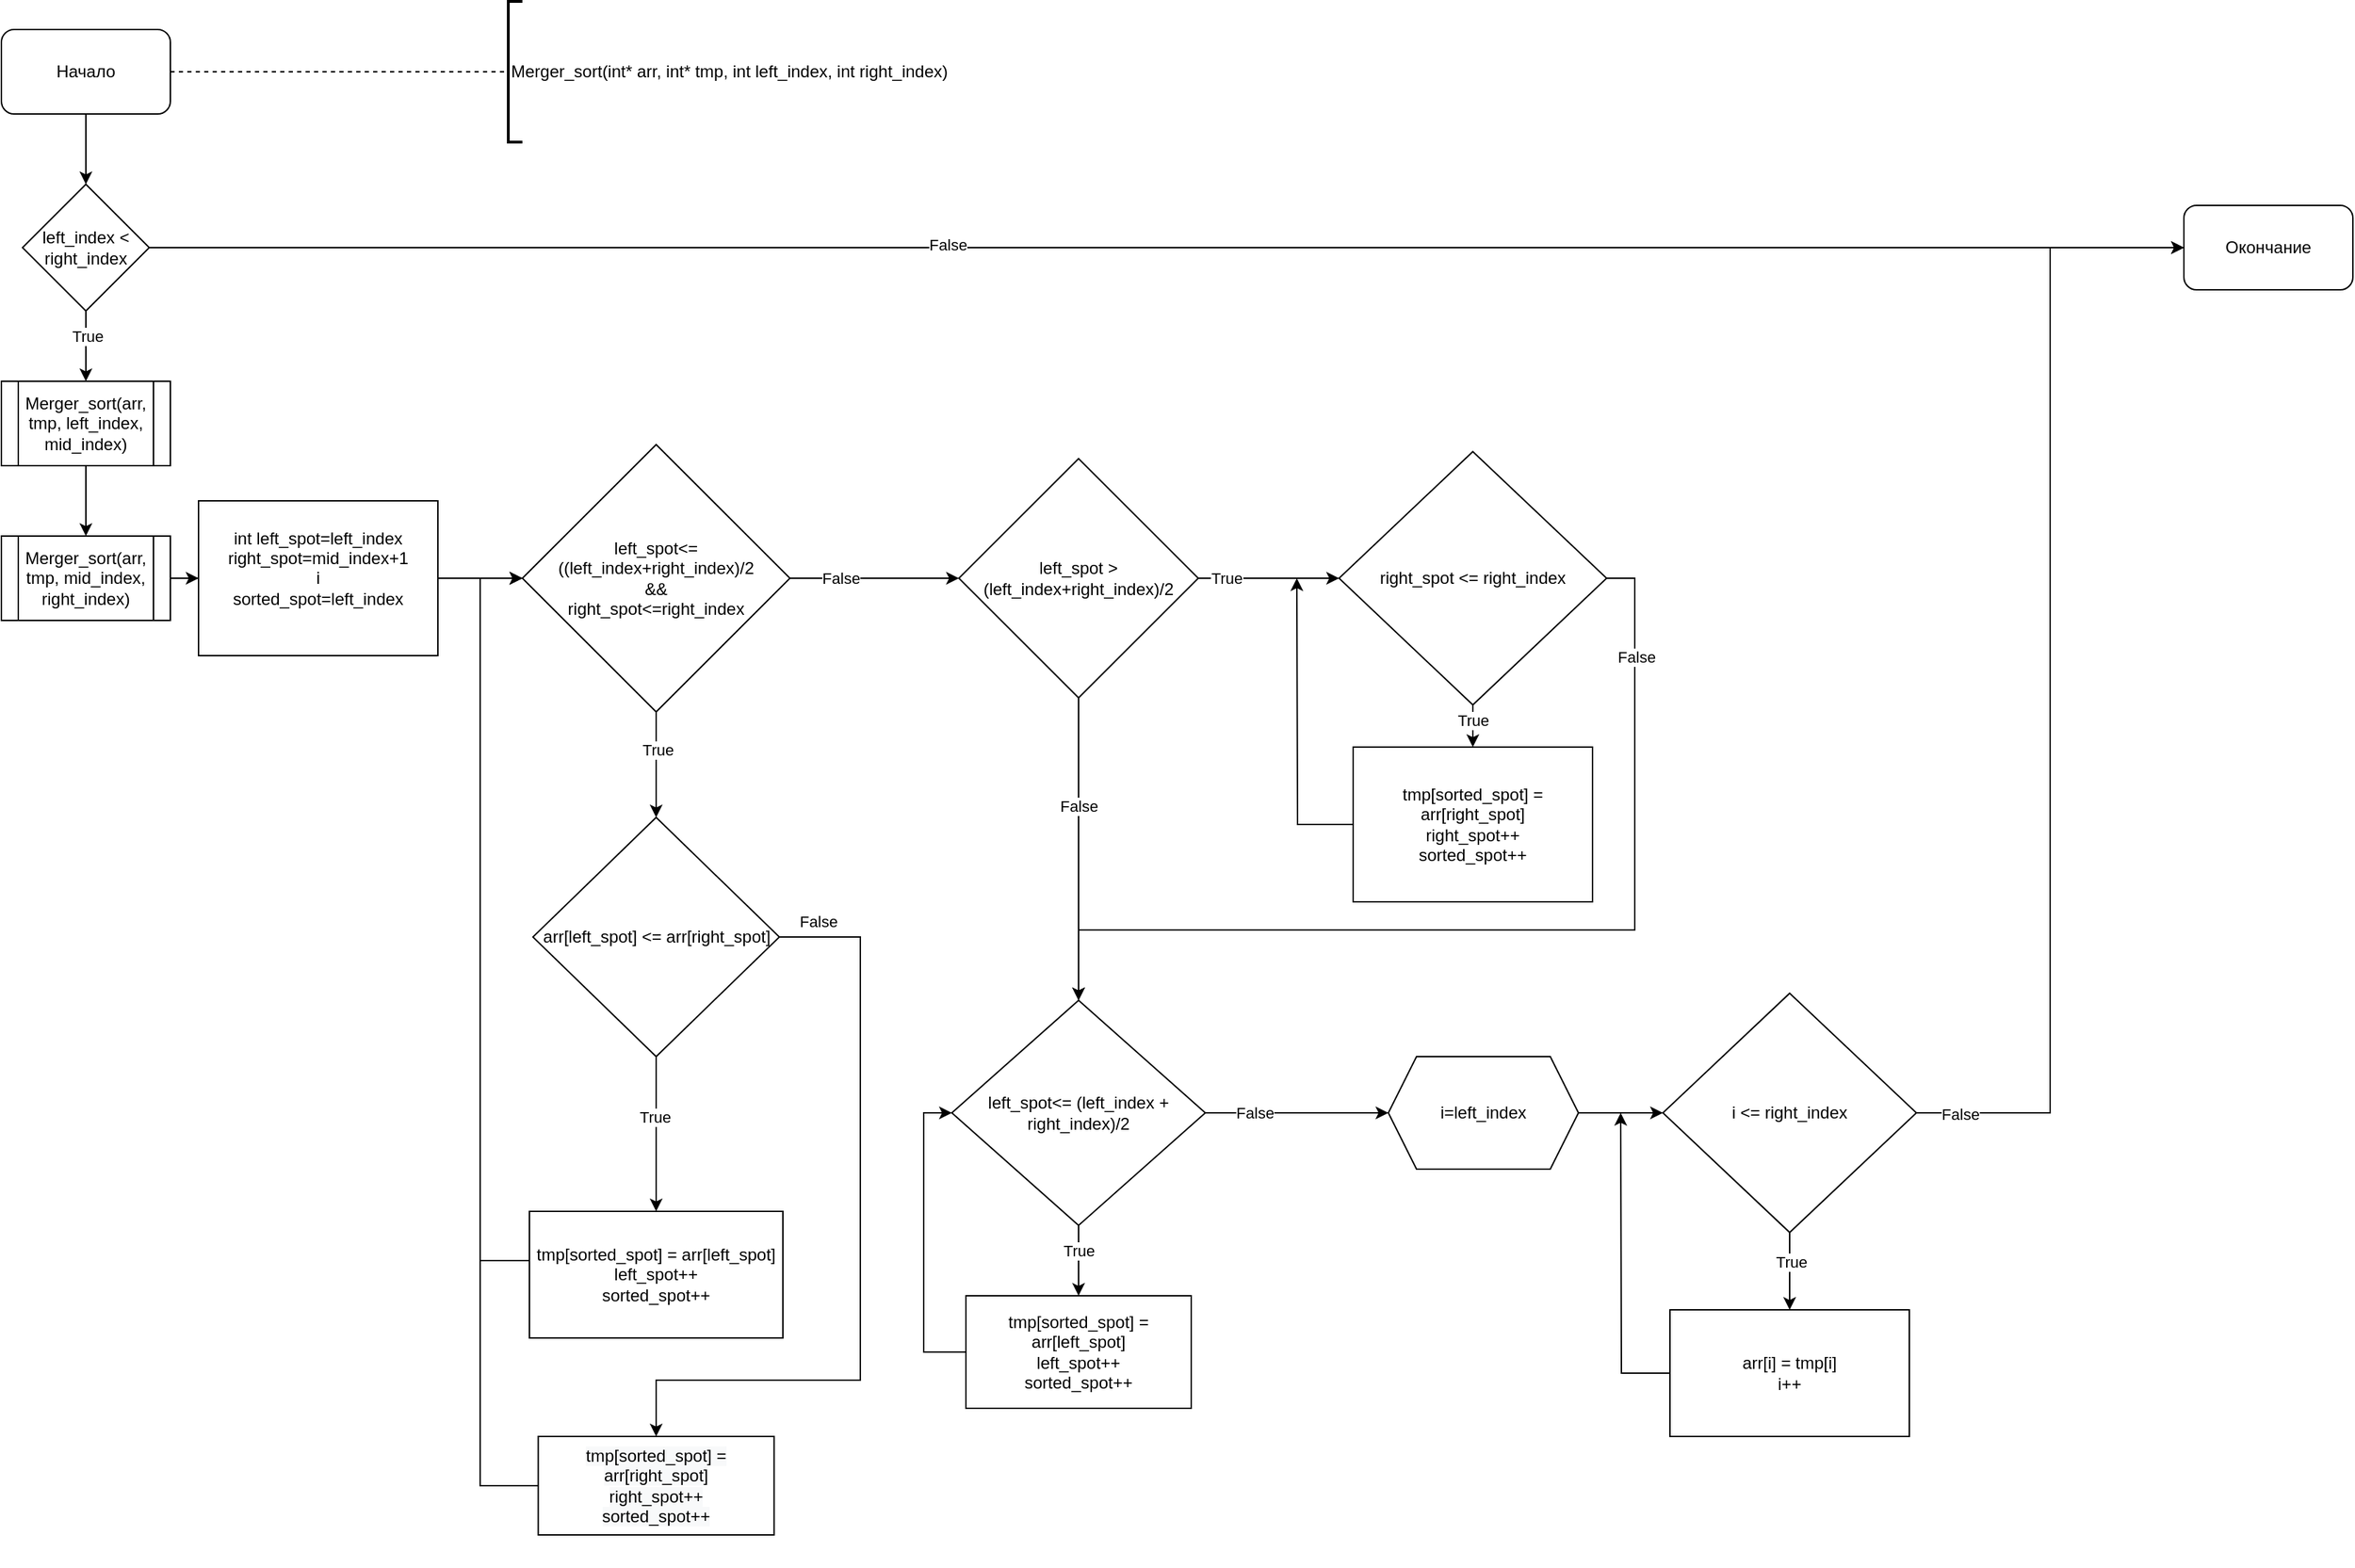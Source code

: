 <mxfile version="15.6.8" type="github">
  <diagram id="jkDw5KnAWA2Iy1HF7PQo" name="Page-1">
    <mxGraphModel dx="2370" dy="2370" grid="1" gridSize="10" guides="1" tooltips="1" connect="1" arrows="1" fold="1" page="1" pageScale="1" pageWidth="850" pageHeight="1100" math="0" shadow="0">
      <root>
        <mxCell id="0" />
        <mxCell id="1" parent="0" />
        <mxCell id="MXh0XPTJ4W-5BztZ-EwL-6" value="" style="edgeStyle=orthogonalEdgeStyle;rounded=0;orthogonalLoop=1;jettySize=auto;html=1;" edge="1" parent="1" source="MXh0XPTJ4W-5BztZ-EwL-1" target="MXh0XPTJ4W-5BztZ-EwL-5">
          <mxGeometry relative="1" as="geometry" />
        </mxCell>
        <mxCell id="MXh0XPTJ4W-5BztZ-EwL-1" value="Начало" style="rounded=1;whiteSpace=wrap;html=1;" vertex="1" parent="1">
          <mxGeometry x="40" y="20" width="120" height="60" as="geometry" />
        </mxCell>
        <mxCell id="MXh0XPTJ4W-5BztZ-EwL-2" value="Merger_sort(int* arr, int* tmp, int left_index, int right_index)" style="strokeWidth=2;html=1;shape=mxgraph.flowchart.annotation_1;align=left;pointerEvents=1;" vertex="1" parent="1">
          <mxGeometry x="400" width="10" height="100" as="geometry" />
        </mxCell>
        <mxCell id="MXh0XPTJ4W-5BztZ-EwL-4" value="" style="endArrow=none;dashed=1;html=1;rounded=0;exitX=1;exitY=0.5;exitDx=0;exitDy=0;entryX=0;entryY=0.5;entryDx=0;entryDy=0;entryPerimeter=0;" edge="1" parent="1" source="MXh0XPTJ4W-5BztZ-EwL-1" target="MXh0XPTJ4W-5BztZ-EwL-2">
          <mxGeometry width="50" height="50" relative="1" as="geometry">
            <mxPoint x="400" y="320" as="sourcePoint" />
            <mxPoint x="450" y="270" as="targetPoint" />
          </mxGeometry>
        </mxCell>
        <mxCell id="MXh0XPTJ4W-5BztZ-EwL-10" value="" style="edgeStyle=orthogonalEdgeStyle;rounded=0;orthogonalLoop=1;jettySize=auto;html=1;" edge="1" parent="1" source="MXh0XPTJ4W-5BztZ-EwL-5" target="MXh0XPTJ4W-5BztZ-EwL-7">
          <mxGeometry relative="1" as="geometry" />
        </mxCell>
        <mxCell id="MXh0XPTJ4W-5BztZ-EwL-11" value="True" style="edgeLabel;html=1;align=center;verticalAlign=middle;resizable=0;points=[];" vertex="1" connectable="0" parent="MXh0XPTJ4W-5BztZ-EwL-10">
          <mxGeometry x="-0.301" y="1" relative="1" as="geometry">
            <mxPoint as="offset" />
          </mxGeometry>
        </mxCell>
        <mxCell id="MXh0XPTJ4W-5BztZ-EwL-13" value="" style="edgeStyle=orthogonalEdgeStyle;rounded=0;orthogonalLoop=1;jettySize=auto;html=1;" edge="1" parent="1" source="MXh0XPTJ4W-5BztZ-EwL-5" target="MXh0XPTJ4W-5BztZ-EwL-12">
          <mxGeometry relative="1" as="geometry" />
        </mxCell>
        <mxCell id="MXh0XPTJ4W-5BztZ-EwL-14" value="False" style="edgeLabel;html=1;align=center;verticalAlign=middle;resizable=0;points=[];" vertex="1" connectable="0" parent="MXh0XPTJ4W-5BztZ-EwL-13">
          <mxGeometry x="-0.216" y="2" relative="1" as="geometry">
            <mxPoint as="offset" />
          </mxGeometry>
        </mxCell>
        <mxCell id="MXh0XPTJ4W-5BztZ-EwL-5" value="left_index &amp;lt; right_index" style="rhombus;whiteSpace=wrap;html=1;" vertex="1" parent="1">
          <mxGeometry x="55" y="130" width="90" height="90" as="geometry" />
        </mxCell>
        <mxCell id="MXh0XPTJ4W-5BztZ-EwL-9" value="" style="edgeStyle=orthogonalEdgeStyle;rounded=0;orthogonalLoop=1;jettySize=auto;html=1;" edge="1" parent="1" source="MXh0XPTJ4W-5BztZ-EwL-7" target="MXh0XPTJ4W-5BztZ-EwL-8">
          <mxGeometry relative="1" as="geometry" />
        </mxCell>
        <mxCell id="MXh0XPTJ4W-5BztZ-EwL-7" value="Merger_sort(arr, tmp, left_index, mid_index)" style="shape=process;whiteSpace=wrap;html=1;backgroundOutline=1;" vertex="1" parent="1">
          <mxGeometry x="40" y="270" width="120" height="60" as="geometry" />
        </mxCell>
        <mxCell id="MXh0XPTJ4W-5BztZ-EwL-18" value="" style="edgeStyle=orthogonalEdgeStyle;rounded=0;orthogonalLoop=1;jettySize=auto;html=1;entryX=0;entryY=0.5;entryDx=0;entryDy=0;" edge="1" parent="1" source="MXh0XPTJ4W-5BztZ-EwL-8" target="MXh0XPTJ4W-5BztZ-EwL-41">
          <mxGeometry relative="1" as="geometry">
            <mxPoint x="220" y="410" as="targetPoint" />
          </mxGeometry>
        </mxCell>
        <mxCell id="MXh0XPTJ4W-5BztZ-EwL-8" value="Merger_sort(arr, tmp, mid_index, right_index)" style="shape=process;whiteSpace=wrap;html=1;backgroundOutline=1;" vertex="1" parent="1">
          <mxGeometry x="40" y="380" width="120" height="60" as="geometry" />
        </mxCell>
        <mxCell id="MXh0XPTJ4W-5BztZ-EwL-12" value="Окончание" style="rounded=1;whiteSpace=wrap;html=1;" vertex="1" parent="1">
          <mxGeometry x="1590" y="145" width="120" height="60" as="geometry" />
        </mxCell>
        <mxCell id="MXh0XPTJ4W-5BztZ-EwL-20" value="" style="edgeStyle=orthogonalEdgeStyle;rounded=0;orthogonalLoop=1;jettySize=auto;html=1;exitX=1;exitY=0.5;exitDx=0;exitDy=0;" edge="1" parent="1" source="MXh0XPTJ4W-5BztZ-EwL-41" target="MXh0XPTJ4W-5BztZ-EwL-19">
          <mxGeometry relative="1" as="geometry">
            <mxPoint x="360" y="410" as="sourcePoint" />
          </mxGeometry>
        </mxCell>
        <mxCell id="MXh0XPTJ4W-5BztZ-EwL-26" value="" style="edgeStyle=orthogonalEdgeStyle;rounded=0;orthogonalLoop=1;jettySize=auto;html=1;" edge="1" parent="1" source="MXh0XPTJ4W-5BztZ-EwL-19" target="MXh0XPTJ4W-5BztZ-EwL-21">
          <mxGeometry relative="1" as="geometry" />
        </mxCell>
        <mxCell id="MXh0XPTJ4W-5BztZ-EwL-28" value="True" style="edgeLabel;html=1;align=center;verticalAlign=middle;resizable=0;points=[];" vertex="1" connectable="0" parent="MXh0XPTJ4W-5BztZ-EwL-26">
          <mxGeometry x="-0.276" y="1" relative="1" as="geometry">
            <mxPoint as="offset" />
          </mxGeometry>
        </mxCell>
        <mxCell id="MXh0XPTJ4W-5BztZ-EwL-30" style="edgeStyle=orthogonalEdgeStyle;rounded=0;orthogonalLoop=1;jettySize=auto;html=1;exitX=1;exitY=0.5;exitDx=0;exitDy=0;entryX=0.5;entryY=0;entryDx=0;entryDy=0;" edge="1" parent="1" source="MXh0XPTJ4W-5BztZ-EwL-21" target="MXh0XPTJ4W-5BztZ-EwL-42">
          <mxGeometry relative="1" as="geometry">
            <mxPoint x="670" y="1430" as="targetPoint" />
            <Array as="points">
              <mxPoint x="650" y="665" />
              <mxPoint x="650" y="980" />
              <mxPoint x="505" y="980" />
            </Array>
          </mxGeometry>
        </mxCell>
        <mxCell id="MXh0XPTJ4W-5BztZ-EwL-31" value="False" style="edgeLabel;html=1;align=center;verticalAlign=middle;resizable=0;points=[];" vertex="1" connectable="0" parent="MXh0XPTJ4W-5BztZ-EwL-30">
          <mxGeometry x="-0.264" relative="1" as="geometry">
            <mxPoint x="-30" y="-159" as="offset" />
          </mxGeometry>
        </mxCell>
        <mxCell id="MXh0XPTJ4W-5BztZ-EwL-34" style="edgeStyle=orthogonalEdgeStyle;rounded=0;orthogonalLoop=1;jettySize=auto;html=1;exitX=1;exitY=0.5;exitDx=0;exitDy=0;" edge="1" parent="1" source="MXh0XPTJ4W-5BztZ-EwL-19" target="MXh0XPTJ4W-5BztZ-EwL-33">
          <mxGeometry relative="1" as="geometry" />
        </mxCell>
        <mxCell id="MXh0XPTJ4W-5BztZ-EwL-35" value="False" style="edgeLabel;html=1;align=center;verticalAlign=middle;resizable=0;points=[];" vertex="1" connectable="0" parent="MXh0XPTJ4W-5BztZ-EwL-34">
          <mxGeometry x="-0.397" relative="1" as="geometry">
            <mxPoint as="offset" />
          </mxGeometry>
        </mxCell>
        <mxCell id="MXh0XPTJ4W-5BztZ-EwL-19" value="left_spot&amp;lt;=((left_index+right_index)/2&lt;br&gt;&amp;amp;&amp;amp;&lt;br&gt;right_spot&amp;lt;=right_index" style="rhombus;whiteSpace=wrap;html=1;" vertex="1" parent="1">
          <mxGeometry x="410" y="315" width="190" height="190" as="geometry" />
        </mxCell>
        <mxCell id="MXh0XPTJ4W-5BztZ-EwL-25" value="" style="edgeStyle=orthogonalEdgeStyle;rounded=0;orthogonalLoop=1;jettySize=auto;html=1;entryX=0.5;entryY=0;entryDx=0;entryDy=0;" edge="1" parent="1" source="MXh0XPTJ4W-5BztZ-EwL-21" target="MXh0XPTJ4W-5BztZ-EwL-44">
          <mxGeometry relative="1" as="geometry">
            <mxPoint x="505" y="1070" as="targetPoint" />
            <Array as="points" />
          </mxGeometry>
        </mxCell>
        <mxCell id="MXh0XPTJ4W-5BztZ-EwL-32" value="True" style="edgeLabel;html=1;align=center;verticalAlign=middle;resizable=0;points=[];" vertex="1" connectable="0" parent="MXh0XPTJ4W-5BztZ-EwL-25">
          <mxGeometry x="-0.229" y="-1" relative="1" as="geometry">
            <mxPoint as="offset" />
          </mxGeometry>
        </mxCell>
        <mxCell id="MXh0XPTJ4W-5BztZ-EwL-21" value="arr[left_spot] &amp;lt;= arr[right_spot]" style="rhombus;whiteSpace=wrap;html=1;" vertex="1" parent="1">
          <mxGeometry x="417.5" y="580" width="175" height="170" as="geometry" />
        </mxCell>
        <mxCell id="MXh0XPTJ4W-5BztZ-EwL-37" value="" style="edgeStyle=orthogonalEdgeStyle;rounded=0;orthogonalLoop=1;jettySize=auto;html=1;" edge="1" parent="1" source="MXh0XPTJ4W-5BztZ-EwL-33" target="MXh0XPTJ4W-5BztZ-EwL-36">
          <mxGeometry relative="1" as="geometry" />
        </mxCell>
        <mxCell id="MXh0XPTJ4W-5BztZ-EwL-38" value="True" style="edgeLabel;html=1;align=center;verticalAlign=middle;resizable=0;points=[];" vertex="1" connectable="0" parent="MXh0XPTJ4W-5BztZ-EwL-37">
          <mxGeometry x="-0.236" y="-1" relative="1" as="geometry">
            <mxPoint x="-18" y="-1" as="offset" />
          </mxGeometry>
        </mxCell>
        <mxCell id="MXh0XPTJ4W-5BztZ-EwL-52" value="" style="edgeStyle=orthogonalEdgeStyle;rounded=0;orthogonalLoop=1;jettySize=auto;html=1;" edge="1" parent="1" source="MXh0XPTJ4W-5BztZ-EwL-33" target="MXh0XPTJ4W-5BztZ-EwL-51">
          <mxGeometry relative="1" as="geometry" />
        </mxCell>
        <mxCell id="MXh0XPTJ4W-5BztZ-EwL-53" value="False" style="edgeLabel;html=1;align=center;verticalAlign=middle;resizable=0;points=[];" vertex="1" connectable="0" parent="MXh0XPTJ4W-5BztZ-EwL-52">
          <mxGeometry x="-0.289" relative="1" as="geometry">
            <mxPoint as="offset" />
          </mxGeometry>
        </mxCell>
        <mxCell id="MXh0XPTJ4W-5BztZ-EwL-33" value="left_spot &amp;gt; (left_index+right_index)/2" style="rhombus;whiteSpace=wrap;html=1;" vertex="1" parent="1">
          <mxGeometry x="720" y="325" width="170" height="170" as="geometry" />
        </mxCell>
        <mxCell id="MXh0XPTJ4W-5BztZ-EwL-48" style="edgeStyle=orthogonalEdgeStyle;rounded=0;orthogonalLoop=1;jettySize=auto;html=1;entryX=0.5;entryY=0;entryDx=0;entryDy=0;" edge="1" parent="1" source="MXh0XPTJ4W-5BztZ-EwL-36" target="MXh0XPTJ4W-5BztZ-EwL-40">
          <mxGeometry relative="1" as="geometry" />
        </mxCell>
        <mxCell id="MXh0XPTJ4W-5BztZ-EwL-50" value="True" style="edgeLabel;html=1;align=center;verticalAlign=middle;resizable=0;points=[];" vertex="1" connectable="0" parent="MXh0XPTJ4W-5BztZ-EwL-48">
          <mxGeometry x="-0.255" y="-1" relative="1" as="geometry">
            <mxPoint x="1" y="-8" as="offset" />
          </mxGeometry>
        </mxCell>
        <mxCell id="MXh0XPTJ4W-5BztZ-EwL-54" style="edgeStyle=orthogonalEdgeStyle;rounded=0;orthogonalLoop=1;jettySize=auto;html=1;exitX=1;exitY=0.5;exitDx=0;exitDy=0;" edge="1" parent="1" source="MXh0XPTJ4W-5BztZ-EwL-36" target="MXh0XPTJ4W-5BztZ-EwL-51">
          <mxGeometry relative="1" as="geometry">
            <Array as="points">
              <mxPoint x="1200" y="410" />
              <mxPoint x="1200" y="660" />
              <mxPoint x="805" y="660" />
            </Array>
          </mxGeometry>
        </mxCell>
        <mxCell id="MXh0XPTJ4W-5BztZ-EwL-55" value="False" style="edgeLabel;html=1;align=center;verticalAlign=middle;resizable=0;points=[];" vertex="1" connectable="0" parent="MXh0XPTJ4W-5BztZ-EwL-54">
          <mxGeometry x="-0.787" y="1" relative="1" as="geometry">
            <mxPoint as="offset" />
          </mxGeometry>
        </mxCell>
        <mxCell id="MXh0XPTJ4W-5BztZ-EwL-36" value="right_spot &amp;lt;= right_index" style="rhombus;whiteSpace=wrap;html=1;" vertex="1" parent="1">
          <mxGeometry x="990" y="320" width="190" height="180" as="geometry" />
        </mxCell>
        <mxCell id="MXh0XPTJ4W-5BztZ-EwL-49" style="edgeStyle=orthogonalEdgeStyle;rounded=0;orthogonalLoop=1;jettySize=auto;html=1;exitX=0;exitY=0.5;exitDx=0;exitDy=0;" edge="1" parent="1" source="MXh0XPTJ4W-5BztZ-EwL-40">
          <mxGeometry relative="1" as="geometry">
            <mxPoint x="960" y="410" as="targetPoint" />
          </mxGeometry>
        </mxCell>
        <mxCell id="MXh0XPTJ4W-5BztZ-EwL-40" value="tmp[sorted_spot] = arr[right_spot]&lt;br&gt;right_spot++&lt;br&gt;sorted_spot++" style="rounded=0;whiteSpace=wrap;html=1;" vertex="1" parent="1">
          <mxGeometry x="1000" y="530" width="170" height="110" as="geometry" />
        </mxCell>
        <mxCell id="MXh0XPTJ4W-5BztZ-EwL-41" value="&lt;span&gt;int left_spot=left_index&lt;br&gt;right_spot=mid_index+1&lt;br&gt;i&lt;br&gt;sorted_spot=left_index&lt;br&gt;&lt;br&gt;&lt;/span&gt;" style="rounded=0;whiteSpace=wrap;html=1;" vertex="1" parent="1">
          <mxGeometry x="180" y="355" width="170" height="110" as="geometry" />
        </mxCell>
        <mxCell id="MXh0XPTJ4W-5BztZ-EwL-77" style="edgeStyle=orthogonalEdgeStyle;rounded=0;orthogonalLoop=1;jettySize=auto;html=1;entryX=0;entryY=0.5;entryDx=0;entryDy=0;exitX=0;exitY=0.5;exitDx=0;exitDy=0;" edge="1" parent="1" source="MXh0XPTJ4W-5BztZ-EwL-42" target="MXh0XPTJ4W-5BztZ-EwL-19">
          <mxGeometry relative="1" as="geometry">
            <mxPoint x="390" y="1055" as="sourcePoint" />
            <Array as="points">
              <mxPoint x="380" y="1055" />
              <mxPoint x="380" y="410" />
            </Array>
          </mxGeometry>
        </mxCell>
        <mxCell id="MXh0XPTJ4W-5BztZ-EwL-42" value="&#xa;&#xa;&lt;span style=&quot;color: rgb(0, 0, 0); font-family: helvetica; font-size: 12px; font-style: normal; font-weight: 400; letter-spacing: normal; text-align: center; text-indent: 0px; text-transform: none; word-spacing: 0px; background-color: rgb(248, 249, 250); display: inline; float: none;&quot;&gt;tmp[sorted_spot] = arr[right_spot]&lt;/span&gt;&lt;br style=&quot;color: rgb(0, 0, 0); font-family: helvetica; font-size: 12px; font-style: normal; font-weight: 400; letter-spacing: normal; text-align: center; text-indent: 0px; text-transform: none; word-spacing: 0px; background-color: rgb(248, 249, 250);&quot;&gt;&lt;span style=&quot;color: rgb(0, 0, 0); font-family: helvetica; font-size: 12px; font-style: normal; font-weight: 400; letter-spacing: normal; text-align: center; text-indent: 0px; text-transform: none; word-spacing: 0px; background-color: rgb(248, 249, 250); display: inline; float: none;&quot;&gt;right_spot++&lt;/span&gt;&lt;br style=&quot;color: rgb(0, 0, 0); font-family: helvetica; font-size: 12px; font-style: normal; font-weight: 400; letter-spacing: normal; text-align: center; text-indent: 0px; text-transform: none; word-spacing: 0px; background-color: rgb(248, 249, 250);&quot;&gt;&lt;span style=&quot;color: rgb(0, 0, 0); font-family: helvetica; font-size: 12px; font-style: normal; font-weight: 400; letter-spacing: normal; text-align: center; text-indent: 0px; text-transform: none; word-spacing: 0px; background-color: rgb(248, 249, 250); display: inline; float: none;&quot;&gt;sorted_spot++&lt;/span&gt;&#xa;&#xa;" style="rounded=0;whiteSpace=wrap;html=1;" vertex="1" parent="1">
          <mxGeometry x="421.25" y="1020" width="167.5" height="70" as="geometry" />
        </mxCell>
        <mxCell id="MXh0XPTJ4W-5BztZ-EwL-74" style="edgeStyle=orthogonalEdgeStyle;rounded=0;orthogonalLoop=1;jettySize=auto;html=1;entryX=0;entryY=0.5;entryDx=0;entryDy=0;" edge="1" parent="1" source="MXh0XPTJ4W-5BztZ-EwL-44" target="MXh0XPTJ4W-5BztZ-EwL-19">
          <mxGeometry relative="1" as="geometry">
            <Array as="points">
              <mxPoint x="380" y="895" />
              <mxPoint x="380" y="410" />
            </Array>
          </mxGeometry>
        </mxCell>
        <mxCell id="MXh0XPTJ4W-5BztZ-EwL-44" value="&lt;span&gt;tmp[sorted_spot] = arr[left_spot]&lt;/span&gt;&lt;br&gt;&lt;span&gt;left_spot++&lt;/span&gt;&lt;br&gt;&lt;span&gt;sorted_spot++&lt;/span&gt;" style="rounded=0;whiteSpace=wrap;html=1;" vertex="1" parent="1">
          <mxGeometry x="415" y="860" width="180" height="90" as="geometry" />
        </mxCell>
        <mxCell id="MXh0XPTJ4W-5BztZ-EwL-57" value="" style="edgeStyle=orthogonalEdgeStyle;rounded=0;orthogonalLoop=1;jettySize=auto;html=1;" edge="1" parent="1" source="MXh0XPTJ4W-5BztZ-EwL-51" target="MXh0XPTJ4W-5BztZ-EwL-56">
          <mxGeometry relative="1" as="geometry" />
        </mxCell>
        <mxCell id="MXh0XPTJ4W-5BztZ-EwL-58" value="True" style="edgeLabel;html=1;align=center;verticalAlign=middle;resizable=0;points=[];" vertex="1" connectable="0" parent="MXh0XPTJ4W-5BztZ-EwL-57">
          <mxGeometry x="-0.288" relative="1" as="geometry">
            <mxPoint as="offset" />
          </mxGeometry>
        </mxCell>
        <mxCell id="MXh0XPTJ4W-5BztZ-EwL-62" value="" style="edgeStyle=orthogonalEdgeStyle;rounded=0;orthogonalLoop=1;jettySize=auto;html=1;" edge="1" parent="1" source="MXh0XPTJ4W-5BztZ-EwL-51" target="MXh0XPTJ4W-5BztZ-EwL-64">
          <mxGeometry relative="1" as="geometry">
            <mxPoint x="1050" y="800" as="targetPoint" />
            <Array as="points" />
          </mxGeometry>
        </mxCell>
        <mxCell id="MXh0XPTJ4W-5BztZ-EwL-63" value="False" style="edgeLabel;html=1;align=center;verticalAlign=middle;resizable=0;points=[];" vertex="1" connectable="0" parent="MXh0XPTJ4W-5BztZ-EwL-62">
          <mxGeometry x="-0.722" relative="1" as="geometry">
            <mxPoint x="17" as="offset" />
          </mxGeometry>
        </mxCell>
        <mxCell id="MXh0XPTJ4W-5BztZ-EwL-51" value="left_spot&amp;lt;= (left_index + right_index)/2" style="rhombus;whiteSpace=wrap;html=1;" vertex="1" parent="1">
          <mxGeometry x="715" y="710" width="180" height="160" as="geometry" />
        </mxCell>
        <mxCell id="MXh0XPTJ4W-5BztZ-EwL-60" style="edgeStyle=orthogonalEdgeStyle;rounded=0;orthogonalLoop=1;jettySize=auto;html=1;entryX=0;entryY=0.5;entryDx=0;entryDy=0;" edge="1" parent="1" source="MXh0XPTJ4W-5BztZ-EwL-56" target="MXh0XPTJ4W-5BztZ-EwL-51">
          <mxGeometry relative="1" as="geometry">
            <mxPoint x="670" y="800" as="targetPoint" />
            <Array as="points">
              <mxPoint x="695" y="960" />
              <mxPoint x="695" y="790" />
            </Array>
          </mxGeometry>
        </mxCell>
        <mxCell id="MXh0XPTJ4W-5BztZ-EwL-56" value="tmp[sorted_spot] = arr[left_spot]&lt;br&gt;left_spot++&lt;br&gt;sorted_spot++" style="rounded=0;whiteSpace=wrap;html=1;" vertex="1" parent="1">
          <mxGeometry x="725" y="920" width="160" height="80" as="geometry" />
        </mxCell>
        <mxCell id="MXh0XPTJ4W-5BztZ-EwL-66" style="edgeStyle=orthogonalEdgeStyle;rounded=0;orthogonalLoop=1;jettySize=auto;html=1;" edge="1" parent="1" source="MXh0XPTJ4W-5BztZ-EwL-64" target="MXh0XPTJ4W-5BztZ-EwL-65">
          <mxGeometry relative="1" as="geometry" />
        </mxCell>
        <mxCell id="MXh0XPTJ4W-5BztZ-EwL-64" value="i=left_index" style="shape=hexagon;perimeter=hexagonPerimeter2;whiteSpace=wrap;html=1;fixedSize=1;" vertex="1" parent="1">
          <mxGeometry x="1025" y="750" width="135" height="80" as="geometry" />
        </mxCell>
        <mxCell id="MXh0XPTJ4W-5BztZ-EwL-68" style="edgeStyle=orthogonalEdgeStyle;rounded=0;orthogonalLoop=1;jettySize=auto;html=1;entryX=0.5;entryY=0;entryDx=0;entryDy=0;" edge="1" parent="1" source="MXh0XPTJ4W-5BztZ-EwL-65" target="MXh0XPTJ4W-5BztZ-EwL-67">
          <mxGeometry relative="1" as="geometry" />
        </mxCell>
        <mxCell id="MXh0XPTJ4W-5BztZ-EwL-69" value="True" style="edgeLabel;html=1;align=center;verticalAlign=middle;resizable=0;points=[];" vertex="1" connectable="0" parent="MXh0XPTJ4W-5BztZ-EwL-68">
          <mxGeometry x="-0.259" y="1" relative="1" as="geometry">
            <mxPoint as="offset" />
          </mxGeometry>
        </mxCell>
        <mxCell id="MXh0XPTJ4W-5BztZ-EwL-72" style="edgeStyle=orthogonalEdgeStyle;rounded=0;orthogonalLoop=1;jettySize=auto;html=1;entryX=0;entryY=0.5;entryDx=0;entryDy=0;" edge="1" parent="1" source="MXh0XPTJ4W-5BztZ-EwL-65" target="MXh0XPTJ4W-5BztZ-EwL-12">
          <mxGeometry relative="1" as="geometry">
            <mxPoint x="1510" y="170" as="targetPoint" />
          </mxGeometry>
        </mxCell>
        <mxCell id="MXh0XPTJ4W-5BztZ-EwL-73" value="False" style="edgeLabel;html=1;align=center;verticalAlign=middle;resizable=0;points=[];" vertex="1" connectable="0" parent="MXh0XPTJ4W-5BztZ-EwL-72">
          <mxGeometry x="-0.924" y="-1" relative="1" as="geometry">
            <mxPoint as="offset" />
          </mxGeometry>
        </mxCell>
        <mxCell id="MXh0XPTJ4W-5BztZ-EwL-65" value="i &amp;lt;= right_index" style="rhombus;whiteSpace=wrap;html=1;" vertex="1" parent="1">
          <mxGeometry x="1220" y="705" width="180" height="170" as="geometry" />
        </mxCell>
        <mxCell id="MXh0XPTJ4W-5BztZ-EwL-70" style="edgeStyle=orthogonalEdgeStyle;rounded=0;orthogonalLoop=1;jettySize=auto;html=1;" edge="1" parent="1" source="MXh0XPTJ4W-5BztZ-EwL-67">
          <mxGeometry relative="1" as="geometry">
            <mxPoint x="1190" y="790" as="targetPoint" />
          </mxGeometry>
        </mxCell>
        <mxCell id="MXh0XPTJ4W-5BztZ-EwL-67" value="arr[i] = tmp[i]&lt;br&gt;i++" style="rounded=0;whiteSpace=wrap;html=1;" vertex="1" parent="1">
          <mxGeometry x="1225" y="930" width="170" height="90" as="geometry" />
        </mxCell>
      </root>
    </mxGraphModel>
  </diagram>
</mxfile>
